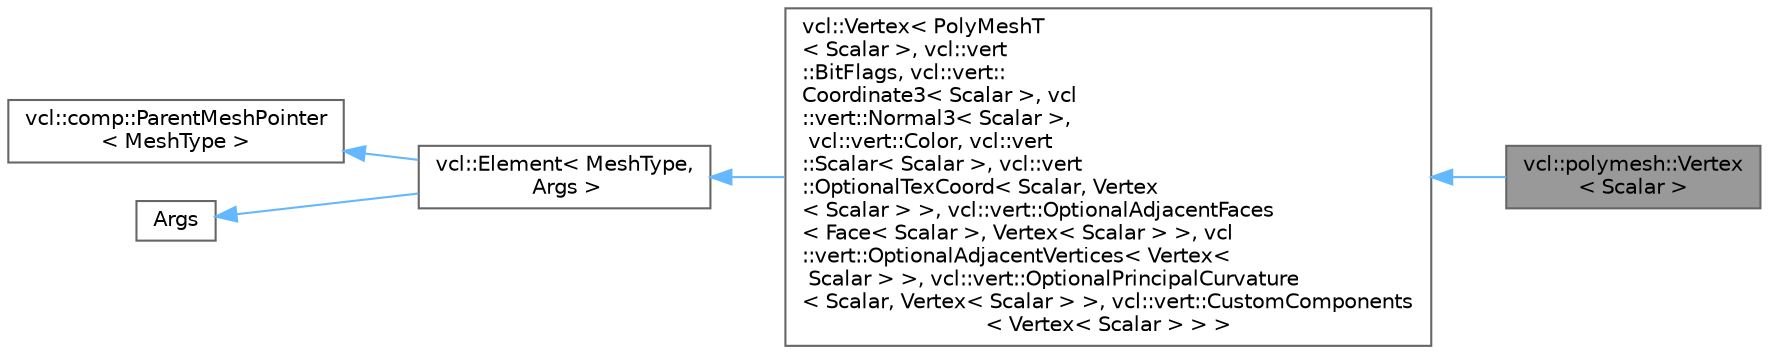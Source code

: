 digraph "vcl::polymesh::Vertex&lt; Scalar &gt;"
{
 // LATEX_PDF_SIZE
  bgcolor="transparent";
  edge [fontname=Helvetica,fontsize=10,labelfontname=Helvetica,labelfontsize=10];
  node [fontname=Helvetica,fontsize=10,shape=box,height=0.2,width=0.4];
  rankdir="LR";
  Node1 [label="vcl::polymesh::Vertex\l\< Scalar \>",height=0.2,width=0.4,color="gray40", fillcolor="grey60", style="filled", fontcolor="black",tooltip=" "];
  Node2 -> Node1 [dir="back",color="steelblue1",style="solid"];
  Node2 [label="vcl::Vertex\< PolyMeshT\l\< Scalar \>, vcl::vert\l::BitFlags, vcl::vert::\lCoordinate3\< Scalar \>, vcl\l::vert::Normal3\< Scalar \>,\l vcl::vert::Color, vcl::vert\l::Scalar\< Scalar \>, vcl::vert\l::OptionalTexCoord\< Scalar, Vertex\l\< Scalar \> \>, vcl::vert::OptionalAdjacentFaces\l\< Face\< Scalar \>, Vertex\< Scalar \> \>, vcl\l::vert::OptionalAdjacentVertices\< Vertex\<\l Scalar \> \>, vcl::vert::OptionalPrincipalCurvature\l\< Scalar, Vertex\< Scalar \> \>, vcl::vert::CustomComponents\l\< Vertex\< Scalar \> \> \>",height=0.2,width=0.4,color="gray40", fillcolor="white", style="filled",URL="$classvcl_1_1Vertex.html",tooltip=" "];
  Node3 -> Node2 [dir="back",color="steelblue1",style="solid"];
  Node3 [label="vcl::Element\< MeshType,\l Args \>",height=0.2,width=0.4,color="gray40", fillcolor="white", style="filled",URL="$classvcl_1_1Element.html",tooltip=" "];
  Node4 -> Node3 [dir="back",color="steelblue1",style="solid"];
  Node4 [label="vcl::comp::ParentMeshPointer\l\< MeshType \>",height=0.2,width=0.4,color="gray40", fillcolor="white", style="filled",URL="$classvcl_1_1comp_1_1ParentMeshPointer.html",tooltip=" "];
  Node5 -> Node3 [dir="back",color="steelblue1",style="solid"];
  Node5 [label="Args",height=0.2,width=0.4,color="gray40", fillcolor="white", style="filled",tooltip=" "];
}
